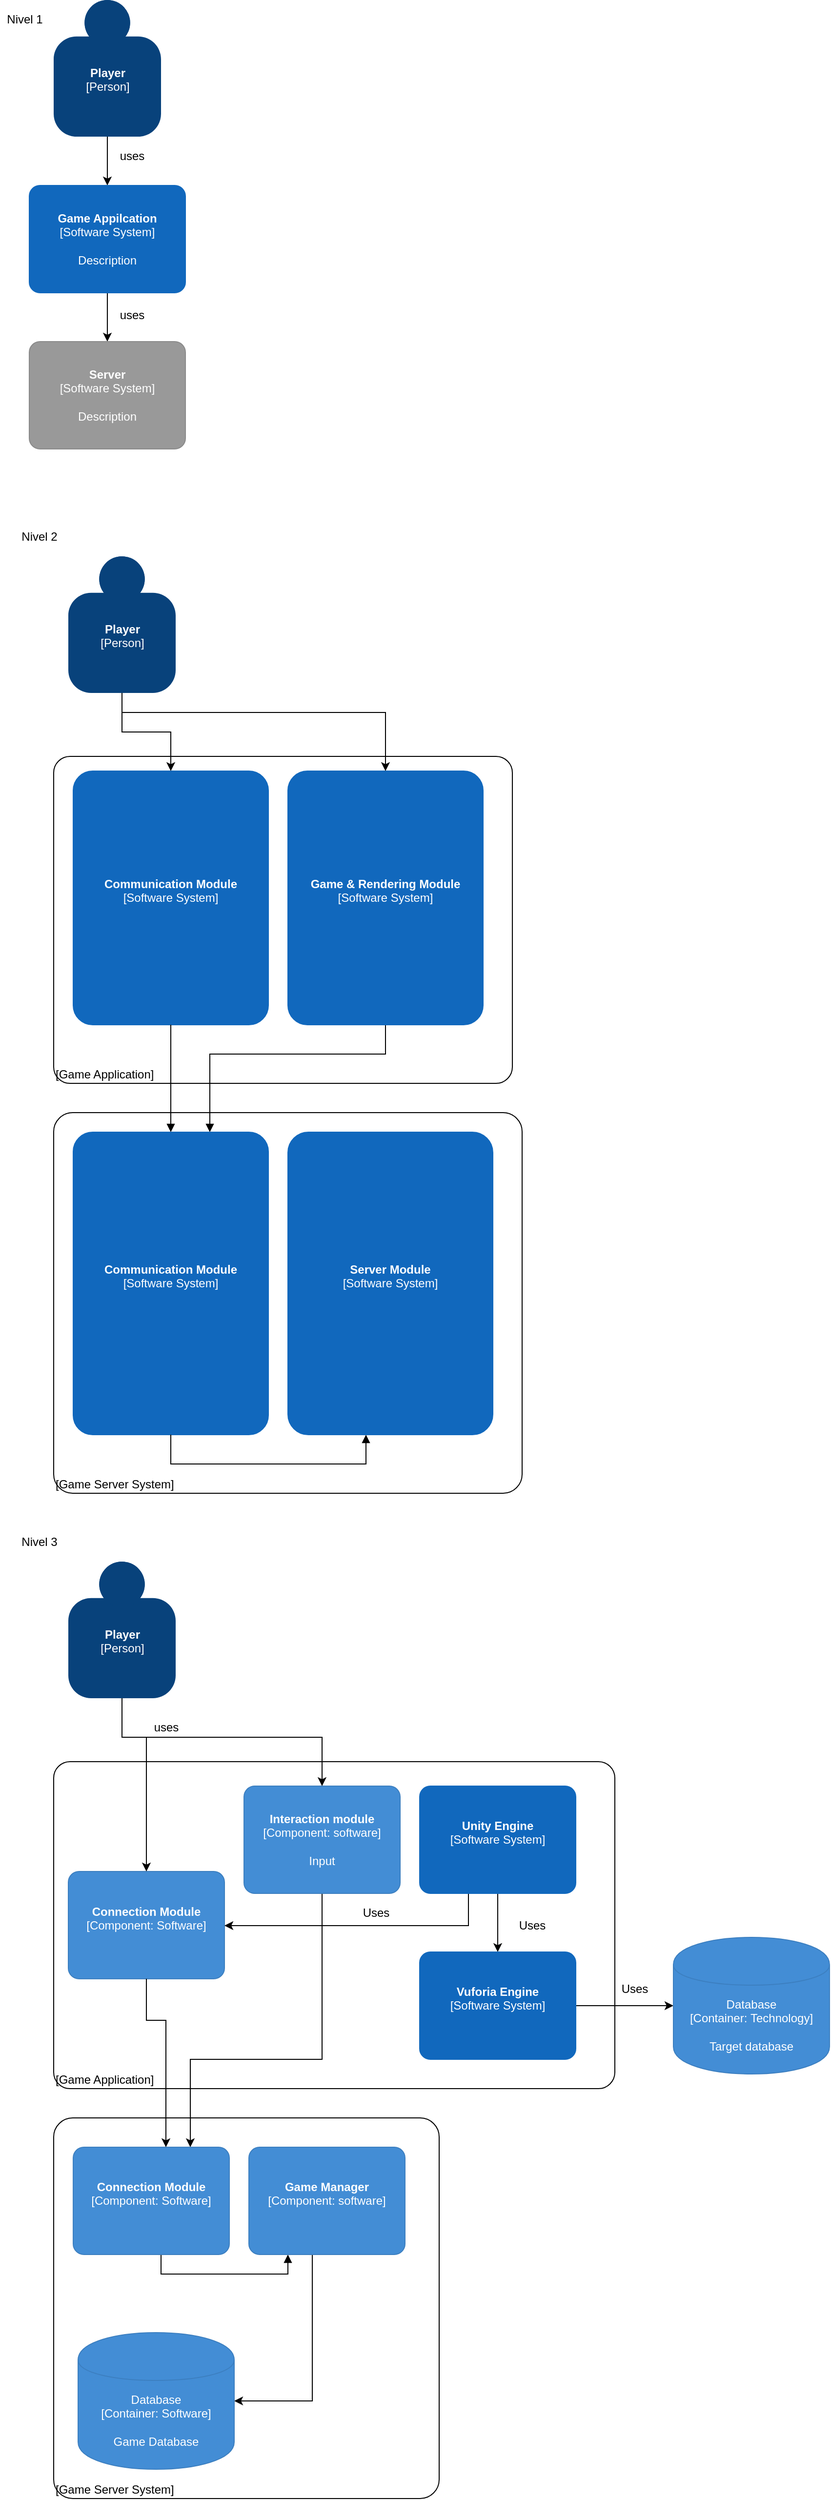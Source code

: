 <mxfile version="13.9.2" type="device"><diagram id="3t-qvbTY2t_ol4N4aGBO" name="Page-1"><mxGraphModel dx="1422" dy="1894" grid="1" gridSize="10" guides="1" tooltips="1" connect="1" arrows="1" fold="1" page="1" pageScale="1" pageWidth="850" pageHeight="1100" math="0" shadow="0"><root><mxCell id="0"/><mxCell id="1" parent="0"/><mxCell id="mgjAEViCuTVJYLTBOkz3-4" style="edgeStyle=orthogonalEdgeStyle;rounded=0;orthogonalLoop=1;jettySize=auto;html=1;" parent="1" source="mgjAEViCuTVJYLTBOkz3-1" target="mgjAEViCuTVJYLTBOkz3-2" edge="1"><mxGeometry relative="1" as="geometry"/></mxCell><object placeholders="1" c4Name="Player" c4Type="Person" c4Description="" label="&lt;b&gt;%c4Name%&lt;/b&gt;&lt;div&gt;[%c4Type%]&lt;/div&gt;&lt;br&gt;&lt;div&gt;%c4Description%&lt;/div&gt;" id="mgjAEViCuTVJYLTBOkz3-1"><mxCell style="html=1;dashed=0;whitespace=wrap;fillColor=#08427b;strokeColor=none;fontColor=#ffffff;shape=mxgraph.c4.person;align=center;metaEdit=1;points=[[0.5,0,0],[1,0.5,0],[1,0.75,0],[0.75,1,0],[0.5,1,0],[0.25,1,0],[0,0.75,0],[0,0.5,0]];metaData={&quot;c4Type&quot;:{&quot;editable&quot;:false}};" parent="1" vertex="1"><mxGeometry x="90" y="-1060" width="110" height="140" as="geometry"/></mxCell></object><mxCell id="mgjAEViCuTVJYLTBOkz3-5" style="edgeStyle=orthogonalEdgeStyle;rounded=0;orthogonalLoop=1;jettySize=auto;html=1;" parent="1" source="mgjAEViCuTVJYLTBOkz3-2" target="mgjAEViCuTVJYLTBOkz3-3" edge="1"><mxGeometry relative="1" as="geometry"/></mxCell><object placeholders="1" c4Name="Game Appilcation" c4Type="Software System" c4Description="Description" label="&lt;b&gt;%c4Name%&lt;/b&gt;&lt;div&gt;[%c4Type%]&lt;/div&gt;&lt;br&gt;&lt;div&gt;%c4Description%&lt;/div&gt;" id="mgjAEViCuTVJYLTBOkz3-2"><mxCell style="rounded=1;whiteSpace=wrap;html=1;labelBackgroundColor=none;fillColor=#1168BD;fontColor=#ffffff;align=center;arcSize=10;strokeColor=#1168BD;metaEdit=1;metaData={&quot;c4Type&quot;:{&quot;editable&quot;:false}};points=[[0.25,0,0],[0.5,0,0],[0.75,0,0],[1,0.25,0],[1,0.5,0],[1,0.75,0],[0.75,1,0],[0.5,1,0],[0.25,1,0],[0,0.75,0],[0,0.5,0],[0,0.25,0]];" parent="1" vertex="1"><mxGeometry x="65" y="-870" width="160" height="110.0" as="geometry"/></mxCell></object><object placeholders="1" c4Name="Server" c4Type="Software System" c4Description="Description" label="&lt;b&gt;%c4Name%&lt;/b&gt;&lt;div&gt;[%c4Type%]&lt;/div&gt;&lt;br&gt;&lt;div&gt;%c4Description%&lt;/div&gt;" id="mgjAEViCuTVJYLTBOkz3-3"><mxCell style="rounded=1;whiteSpace=wrap;html=1;labelBackgroundColor=none;fillColor=#999999;fontColor=#ffffff;align=center;arcSize=10;strokeColor=#8A8A8A;metaEdit=1;metaData={&quot;c4Type&quot;:{&quot;editable&quot;:false}};points=[[0.25,0,0],[0.5,0,0],[0.75,0,0],[1,0.25,0],[1,0.5,0],[1,0.75,0],[0.75,1,0],[0.5,1,0],[0.25,1,0],[0,0.75,0],[0,0.5,0],[0,0.25,0]];" parent="1" vertex="1"><mxGeometry x="65" y="-710" width="160" height="110.0" as="geometry"/></mxCell></object><mxCell id="mgjAEViCuTVJYLTBOkz3-6" value="&lt;div&gt;uses&lt;/div&gt;&lt;div&gt;&lt;br&gt;&lt;/div&gt;" style="text;html=1;align=center;verticalAlign=middle;resizable=0;points=[];autosize=1;" parent="1" vertex="1"><mxGeometry x="150" y="-745" width="40" height="30" as="geometry"/></mxCell><mxCell id="mgjAEViCuTVJYLTBOkz3-7" value="uses" style="text;html=1;align=center;verticalAlign=middle;resizable=0;points=[];autosize=1;" parent="1" vertex="1"><mxGeometry x="150" y="-910" width="40" height="20" as="geometry"/></mxCell><mxCell id="mgjAEViCuTVJYLTBOkz3-8" value="&lt;div&gt;Nivel 1&lt;/div&gt;" style="text;html=1;align=center;verticalAlign=middle;resizable=0;points=[];autosize=1;" parent="1" vertex="1"><mxGeometry x="35" y="-1050" width="50" height="20" as="geometry"/></mxCell><mxCell id="mgjAEViCuTVJYLTBOkz3-9" value="&lt;div&gt;Nivel 3&lt;/div&gt;" style="text;html=1;align=center;verticalAlign=middle;resizable=0;points=[];autosize=1;" parent="1" vertex="1"><mxGeometry x="50" y="510" width="50" height="20" as="geometry"/></mxCell><object placeholders="1" c4Name="Player" c4Type="Person" c4Description="" label="&lt;b&gt;%c4Name%&lt;/b&gt;&lt;div&gt;[%c4Type%]&lt;/div&gt;&lt;br&gt;&lt;div&gt;%c4Description%&lt;/div&gt;" id="mgjAEViCuTVJYLTBOkz3-11"><mxCell style="html=1;dashed=0;whitespace=wrap;fillColor=#08427b;strokeColor=none;fontColor=#ffffff;shape=mxgraph.c4.person;align=center;metaEdit=1;points=[[0.5,0,0],[1,0.5,0],[1,0.75,0],[0.75,1,0],[0.5,1,0],[0.25,1,0],[0,0.75,0],[0,0.5,0]];metaData={&quot;c4Type&quot;:{&quot;editable&quot;:false}};" parent="1" vertex="1"><mxGeometry x="105" y="540" width="110" height="140" as="geometry"/></mxCell></object><mxCell id="mgjAEViCuTVJYLTBOkz3-16" value="uses" style="text;html=1;align=center;verticalAlign=middle;resizable=0;points=[];autosize=1;" parent="1" vertex="1"><mxGeometry x="185" y="700" width="40" height="20" as="geometry"/></mxCell><object placeholders="1" c4Name="" c4Type="ExecutionEnvironment" c4Application="Game Application" label="&lt;div style=&quot;text-align: left&quot;&gt;%c4Name%&lt;/div&gt;&lt;div style=&quot;text-align: left&quot;&gt;[%c4Application%]&lt;/div&gt;" id="mgjAEViCuTVJYLTBOkz3-19"><mxCell style="rounded=1;whiteSpace=wrap;html=1;labelBackgroundColor=none;fillColor=#ffffff;fontColor=#000000;align=left;arcSize=5;strokeColor=#000000;verticalAlign=bottom;metaEdit=1;metaData={&quot;c4Type&quot;:{&quot;editable&quot;:false}};points=[[0.25,0,0],[0.5,0,0],[0.75,0,0],[1,0.25,0],[1,0.5,0],[1,0.75,0],[0.75,1,0],[0.5,1,0],[0.25,1,0],[0,0.75,0],[0,0.5,0],[0,0.25,0]];" parent="1" vertex="1"><mxGeometry x="90" y="745" width="575" height="335" as="geometry"/></mxCell></object><object placeholders="1" c4Name="Connection Module" c4Type="Component" c4Technology="Software" c4Description="" label="&lt;b&gt;%c4Name%&lt;/b&gt;&lt;div&gt;[%c4Type%: %c4Technology%]&lt;/div&gt;&lt;br&gt;&lt;div&gt;%c4Description%&lt;/div&gt;" id="mgjAEViCuTVJYLTBOkz3-20"><mxCell style="rounded=1;whiteSpace=wrap;html=1;labelBackgroundColor=none;fillColor=#438DD5;fontColor=#ffffff;align=center;arcSize=10;strokeColor=#3C7FC0;metaEdit=1;metaData={&quot;c4Type&quot;:{&quot;editable&quot;:false}};points=[[0.25,0,0],[0.5,0,0],[0.75,0,0],[1,0.25,0],[1,0.5,0],[1,0.75,0],[0.75,1,0],[0.5,1,0],[0.25,1,0],[0,0.75,0],[0,0.5,0],[0,0.25,0]];" parent="1" vertex="1"><mxGeometry x="105" y="857.5" width="160" height="110.0" as="geometry"/></mxCell></object><mxCell id="mgjAEViCuTVJYLTBOkz3-21" style="edgeStyle=orthogonalEdgeStyle;rounded=0;orthogonalLoop=1;jettySize=auto;html=1;" parent="1" source="mgjAEViCuTVJYLTBOkz3-11" target="mgjAEViCuTVJYLTBOkz3-20" edge="1"><mxGeometry relative="1" as="geometry"><Array as="points"><mxPoint x="160" y="720"/><mxPoint x="185" y="720"/></Array></mxGeometry></mxCell><object placeholders="1" c4Name="" c4Type="ExecutionEnvironment" c4Application="Game Server System" label="&lt;div style=&quot;text-align: left&quot;&gt;%c4Name%&lt;/div&gt;&lt;div style=&quot;text-align: left&quot;&gt;[%c4Application%]&lt;/div&gt;" id="mgjAEViCuTVJYLTBOkz3-23"><mxCell style="rounded=1;whiteSpace=wrap;html=1;labelBackgroundColor=none;fillColor=#ffffff;fontColor=#000000;align=left;arcSize=5;strokeColor=#000000;verticalAlign=bottom;metaEdit=1;metaData={&quot;c4Type&quot;:{&quot;editable&quot;:false}};points=[[0.25,0,0],[0.5,0,0],[0.75,0,0],[1,0.25,0],[1,0.5,0],[1,0.75,0],[0.75,1,0],[0.5,1,0],[0.25,1,0],[0,0.75,0],[0,0.5,0],[0,0.25,0]];" parent="1" vertex="1"><mxGeometry x="90" y="1110" width="395" height="390" as="geometry"/></mxCell></object><mxCell id="mgjAEViCuTVJYLTBOkz3-34" style="edgeStyle=orthogonalEdgeStyle;rounded=0;orthogonalLoop=1;jettySize=auto;html=1;entryX=0.75;entryY=0;entryDx=0;entryDy=0;entryPerimeter=0;" parent="1" source="mgjAEViCuTVJYLTBOkz3-25" target="mgjAEViCuTVJYLTBOkz3-32" edge="1"><mxGeometry relative="1" as="geometry"><Array as="points"><mxPoint x="365" y="1050"/><mxPoint x="230" y="1050"/></Array></mxGeometry></mxCell><object placeholders="1" c4Name="Interaction module" c4Type="Component" c4Technology="software" c4Description="Input" label="&lt;b&gt;%c4Name%&lt;/b&gt;&lt;div&gt;[%c4Type%: %c4Technology%]&lt;/div&gt;&lt;br&gt;&lt;div&gt;%c4Description%&lt;/div&gt;" id="mgjAEViCuTVJYLTBOkz3-25"><mxCell style="rounded=1;whiteSpace=wrap;html=1;labelBackgroundColor=none;fillColor=#438DD5;fontColor=#ffffff;align=center;arcSize=10;strokeColor=#3C7FC0;metaEdit=1;metaData={&quot;c4Type&quot;:{&quot;editable&quot;:false}};points=[[0.25,0,0],[0.5,0,0],[0.75,0,0],[1,0.25,0],[1,0.5,0],[1,0.75,0],[0.75,1,0],[0.5,1,0],[0.25,1,0],[0,0.75,0],[0,0.5,0],[0,0.25,0]];" parent="1" vertex="1"><mxGeometry x="285" y="770" width="160" height="110.0" as="geometry"/></mxCell></object><mxCell id="mgjAEViCuTVJYLTBOkz3-26" style="edgeStyle=orthogonalEdgeStyle;rounded=0;orthogonalLoop=1;jettySize=auto;html=1;" parent="1" source="mgjAEViCuTVJYLTBOkz3-11" target="mgjAEViCuTVJYLTBOkz3-25" edge="1"><mxGeometry relative="1" as="geometry"><Array as="points"><mxPoint x="160" y="720"/><mxPoint x="365" y="720"/></Array></mxGeometry></mxCell><mxCell id="mgjAEViCuTVJYLTBOkz3-30" style="edgeStyle=orthogonalEdgeStyle;rounded=0;orthogonalLoop=1;jettySize=auto;html=1;" parent="1" source="mgjAEViCuTVJYLTBOkz3-28" target="mgjAEViCuTVJYLTBOkz3-29" edge="1"><mxGeometry relative="1" as="geometry"/></mxCell><mxCell id="mgjAEViCuTVJYLTBOkz3-36" style="edgeStyle=orthogonalEdgeStyle;rounded=0;orthogonalLoop=1;jettySize=auto;html=1;" parent="1" source="mgjAEViCuTVJYLTBOkz3-28" target="mgjAEViCuTVJYLTBOkz3-20" edge="1"><mxGeometry relative="1" as="geometry"><Array as="points"><mxPoint x="515" y="913"/></Array></mxGeometry></mxCell><object placeholders="1" c4Name="Unity Engine" c4Type="Software System" c4Description="" label="&lt;b&gt;%c4Name%&lt;/b&gt;&lt;div&gt;[%c4Type%]&lt;/div&gt;&lt;br&gt;&lt;div&gt;%c4Description%&lt;/div&gt;" id="mgjAEViCuTVJYLTBOkz3-28"><mxCell style="rounded=1;whiteSpace=wrap;html=1;labelBackgroundColor=none;fillColor=#1168BD;fontColor=#ffffff;align=center;arcSize=10;strokeColor=#1168BD;metaEdit=1;metaData={&quot;c4Type&quot;:{&quot;editable&quot;:false}};points=[[0.25,0,0],[0.5,0,0],[0.75,0,0],[1,0.25,0],[1,0.5,0],[1,0.75,0],[0.75,1,0],[0.5,1,0],[0.25,1,0],[0,0.75,0],[0,0.5,0],[0,0.25,0]];" parent="1" vertex="1"><mxGeometry x="465" y="770" width="160" height="110.0" as="geometry"/></mxCell></object><mxCell id="mgjAEViCuTVJYLTBOkz3-39" style="edgeStyle=orthogonalEdgeStyle;rounded=0;orthogonalLoop=1;jettySize=auto;html=1;entryX=0;entryY=0.5;entryDx=0;entryDy=0;entryPerimeter=0;" parent="1" source="mgjAEViCuTVJYLTBOkz3-29" target="mgjAEViCuTVJYLTBOkz3-38" edge="1"><mxGeometry relative="1" as="geometry"/></mxCell><object placeholders="1" c4Name="Vuforia Engine" c4Type="Software System" c4Description="" label="&lt;b&gt;%c4Name%&lt;/b&gt;&lt;div&gt;[%c4Type%]&lt;/div&gt;&lt;br&gt;&lt;div&gt;%c4Description%&lt;/div&gt;" id="mgjAEViCuTVJYLTBOkz3-29"><mxCell style="rounded=1;whiteSpace=wrap;html=1;labelBackgroundColor=none;fillColor=#1168BD;fontColor=#ffffff;align=center;arcSize=10;strokeColor=#1168BD;metaEdit=1;metaData={&quot;c4Type&quot;:{&quot;editable&quot;:false}};points=[[0.25,0,0],[0.5,0,0],[0.75,0,0],[1,0.25,0],[1,0.5,0],[1,0.75,0],[0.75,1,0],[0.5,1,0],[0.25,1,0],[0,0.75,0],[0,0.5,0],[0,0.25,0]];" parent="1" vertex="1"><mxGeometry x="465" y="940" width="160" height="110.0" as="geometry"/></mxCell></object><mxCell id="mgjAEViCuTVJYLTBOkz3-31" value="Uses" style="text;html=1;align=center;verticalAlign=middle;resizable=0;points=[];autosize=1;" parent="1" vertex="1"><mxGeometry x="555" y="902.5" width="50" height="20" as="geometry"/></mxCell><mxCell id="mgjAEViCuTVJYLTBOkz3-77" style="edgeStyle=orthogonalEdgeStyle;rounded=0;orthogonalLoop=1;jettySize=auto;html=1;entryX=0.25;entryY=1;entryDx=0;entryDy=0;entryPerimeter=0;startArrow=none;startFill=0;endArrow=block;endFill=1;" parent="1" source="mgjAEViCuTVJYLTBOkz3-32" target="mgjAEViCuTVJYLTBOkz3-35" edge="1"><mxGeometry relative="1" as="geometry"><Array as="points"><mxPoint x="200" y="1270"/><mxPoint x="330" y="1270"/></Array></mxGeometry></mxCell><object placeholders="1" c4Name="Connection Module" c4Type="Component" c4Technology="Software" c4Description="" label="&lt;b&gt;%c4Name%&lt;/b&gt;&lt;div&gt;[%c4Type%: %c4Technology%]&lt;/div&gt;&lt;br&gt;&lt;div&gt;%c4Description%&lt;/div&gt;" id="mgjAEViCuTVJYLTBOkz3-32"><mxCell style="rounded=1;whiteSpace=wrap;html=1;labelBackgroundColor=none;fillColor=#438DD5;fontColor=#ffffff;align=center;arcSize=10;strokeColor=#3C7FC0;metaEdit=1;metaData={&quot;c4Type&quot;:{&quot;editable&quot;:false}};points=[[0.25,0,0],[0.5,0,0],[0.75,0,0],[1,0.25,0],[1,0.5,0],[1,0.75,0],[0.75,1,0],[0.5,1,0],[0.25,1,0],[0,0.75,0],[0,0.5,0],[0,0.25,0]];" parent="1" vertex="1"><mxGeometry x="110" y="1140" width="160" height="110.0" as="geometry"/></mxCell></object><mxCell id="mgjAEViCuTVJYLTBOkz3-33" style="edgeStyle=orthogonalEdgeStyle;rounded=0;orthogonalLoop=1;jettySize=auto;html=1;" parent="1" source="mgjAEViCuTVJYLTBOkz3-20" target="mgjAEViCuTVJYLTBOkz3-32" edge="1"><mxGeometry relative="1" as="geometry"><Array as="points"><mxPoint x="185" y="1010"/><mxPoint x="205" y="1010"/></Array></mxGeometry></mxCell><mxCell id="mgjAEViCuTVJYLTBOkz3-42" style="edgeStyle=orthogonalEdgeStyle;rounded=0;orthogonalLoop=1;jettySize=auto;html=1;" parent="1" source="mgjAEViCuTVJYLTBOkz3-35" target="mgjAEViCuTVJYLTBOkz3-41" edge="1"><mxGeometry relative="1" as="geometry"><Array as="points"><mxPoint x="355" y="1400"/></Array></mxGeometry></mxCell><object placeholders="1" c4Name="Game Manager" c4Type="Component" c4Technology="software" c4Description="" label="&lt;b&gt;%c4Name%&lt;/b&gt;&lt;div&gt;[%c4Type%: %c4Technology%]&lt;/div&gt;&lt;br&gt;&lt;div&gt;%c4Description%&lt;/div&gt;" id="mgjAEViCuTVJYLTBOkz3-35"><mxCell style="rounded=1;whiteSpace=wrap;html=1;labelBackgroundColor=none;fillColor=#438DD5;fontColor=#ffffff;align=center;arcSize=10;strokeColor=#3C7FC0;metaEdit=1;metaData={&quot;c4Type&quot;:{&quot;editable&quot;:false}};points=[[0.25,0,0],[0.5,0,0],[0.75,0,0],[1,0.25,0],[1,0.5,0],[1,0.75,0],[0.75,1,0],[0.5,1,0],[0.25,1,0],[0,0.75,0],[0,0.5,0],[0,0.25,0]];" parent="1" vertex="1"><mxGeometry x="290" y="1140" width="160" height="110.0" as="geometry"/></mxCell></object><mxCell id="mgjAEViCuTVJYLTBOkz3-37" value="Uses" style="text;html=1;align=center;verticalAlign=middle;resizable=0;points=[];autosize=1;" parent="1" vertex="1"><mxGeometry x="395" y="890" width="50" height="20" as="geometry"/></mxCell><object placeholders="1" c4Type="Database" c4Technology="Technology" c4Description="Target database" label="%c4Type%&lt;div&gt;[Container:&amp;nbsp;%c4Technology%]&lt;/div&gt;&lt;br&gt;&lt;div&gt;%c4Description%&lt;/div&gt;" id="mgjAEViCuTVJYLTBOkz3-38"><mxCell style="shape=cylinder;whiteSpace=wrap;html=1;boundedLbl=1;rounded=0;labelBackgroundColor=none;fillColor=#438DD5;fontSize=12;fontColor=#ffffff;align=center;strokeColor=#3C7FC0;metaEdit=1;points=[[0.5,0,0],[1,0.25,0],[1,0.5,0],[1,0.75,0],[0.5,1,0],[0,0.75,0],[0,0.5,0],[0,0.25,0]];metaData={&quot;c4Type&quot;:{&quot;editable&quot;:false}};" parent="1" vertex="1"><mxGeometry x="725" y="925" width="160" height="140" as="geometry"/></mxCell></object><mxCell id="mgjAEViCuTVJYLTBOkz3-40" value="&lt;div&gt;Uses&lt;/div&gt;" style="text;html=1;align=center;verticalAlign=middle;resizable=0;points=[];autosize=1;" parent="1" vertex="1"><mxGeometry x="660" y="967.5" width="50" height="20" as="geometry"/></mxCell><object placeholders="1" c4Type="Database" c4Technology="Software" c4Description="Game Database" label="%c4Type%&lt;div&gt;[Container:&amp;nbsp;%c4Technology%]&lt;/div&gt;&lt;br&gt;&lt;div&gt;%c4Description%&lt;/div&gt;" id="mgjAEViCuTVJYLTBOkz3-41"><mxCell style="shape=cylinder;whiteSpace=wrap;html=1;boundedLbl=1;rounded=0;labelBackgroundColor=none;fillColor=#438DD5;fontSize=12;fontColor=#ffffff;align=center;strokeColor=#3C7FC0;metaEdit=1;points=[[0.5,0,0],[1,0.25,0],[1,0.5,0],[1,0.75,0],[0.5,1,0],[0,0.75,0],[0,0.5,0],[0,0.25,0]];metaData={&quot;c4Type&quot;:{&quot;editable&quot;:false}};" parent="1" vertex="1"><mxGeometry x="115" y="1330" width="160" height="140" as="geometry"/></mxCell></object><mxCell id="mgjAEViCuTVJYLTBOkz3-43" value="&lt;div&gt;Nivel 2&lt;/div&gt;" style="text;html=1;align=center;verticalAlign=middle;resizable=0;points=[];autosize=1;" parent="1" vertex="1"><mxGeometry x="50" y="-520" width="50" height="20" as="geometry"/></mxCell><object placeholders="1" c4Name="Player" c4Type="Person" c4Description="" label="&lt;b&gt;%c4Name%&lt;/b&gt;&lt;div&gt;[%c4Type%]&lt;/div&gt;&lt;br&gt;&lt;div&gt;%c4Description%&lt;/div&gt;" id="mgjAEViCuTVJYLTBOkz3-44"><mxCell style="html=1;dashed=0;whitespace=wrap;fillColor=#08427b;strokeColor=none;fontColor=#ffffff;shape=mxgraph.c4.person;align=center;metaEdit=1;points=[[0.5,0,0],[1,0.5,0],[1,0.75,0],[0.75,1,0],[0.5,1,0],[0.25,1,0],[0,0.75,0],[0,0.5,0]];metaData={&quot;c4Type&quot;:{&quot;editable&quot;:false}};" parent="1" vertex="1"><mxGeometry x="105" y="-490" width="110" height="140" as="geometry"/></mxCell></object><object placeholders="1" c4Name="" c4Type="ExecutionEnvironment" c4Application="Game Application" label="&lt;div style=&quot;text-align: left&quot;&gt;%c4Name%&lt;/div&gt;&lt;div style=&quot;text-align: left&quot;&gt;[%c4Application%]&lt;/div&gt;" id="mgjAEViCuTVJYLTBOkz3-46"><mxCell style="rounded=1;whiteSpace=wrap;html=1;labelBackgroundColor=none;fillColor=#ffffff;fontColor=#000000;align=left;arcSize=5;strokeColor=#000000;verticalAlign=bottom;metaEdit=1;metaData={&quot;c4Type&quot;:{&quot;editable&quot;:false}};points=[[0.25,0,0],[0.5,0,0],[0.75,0,0],[1,0.25,0],[1,0.5,0],[1,0.75,0],[0.75,1,0],[0.5,1,0],[0.25,1,0],[0,0.75,0],[0,0.5,0],[0,0.25,0]];" parent="1" vertex="1"><mxGeometry x="90" y="-285" width="470" height="335" as="geometry"/></mxCell></object><object placeholders="1" c4Name="" c4Type="ExecutionEnvironment" c4Application="Game Server System" label="&lt;div style=&quot;text-align: left&quot;&gt;%c4Name%&lt;/div&gt;&lt;div style=&quot;text-align: left&quot;&gt;[%c4Application%]&lt;/div&gt;" id="mgjAEViCuTVJYLTBOkz3-49"><mxCell style="rounded=1;whiteSpace=wrap;html=1;labelBackgroundColor=none;fillColor=#ffffff;fontColor=#000000;align=left;arcSize=5;strokeColor=#000000;verticalAlign=bottom;metaEdit=1;metaData={&quot;c4Type&quot;:{&quot;editable&quot;:false}};points=[[0.25,0,0],[0.5,0,0],[0.75,0,0],[1,0.25,0],[1,0.5,0],[1,0.75,0],[0.75,1,0],[0.5,1,0],[0.25,1,0],[0,0.75,0],[0,0.5,0],[0,0.25,0]];" parent="1" vertex="1"><mxGeometry x="90" y="80" width="480" height="390" as="geometry"/></mxCell></object><object placeholders="1" c4Name="Communication Module" c4Type="Software System" c4Description="" label="&lt;b&gt;%c4Name%&lt;/b&gt;&lt;div&gt;[%c4Type%]&lt;/div&gt;&lt;br&gt;&lt;div&gt;%c4Description%&lt;/div&gt;" id="mgjAEViCuTVJYLTBOkz3-67"><mxCell style="rounded=1;whiteSpace=wrap;html=1;labelBackgroundColor=none;fillColor=#1168BD;fontColor=#ffffff;align=center;arcSize=10;strokeColor=#1168BD;metaEdit=1;metaData={&quot;c4Type&quot;:{&quot;editable&quot;:false}};points=[[0.25,0,0],[0.5,0,0],[0.75,0,0],[1,0.25,0],[1,0.5,0],[1,0.75,0],[0.75,1,0],[0.5,1,0],[0.25,1,0],[0,0.75,0],[0,0.5,0],[0,0.25,0]];" parent="1" vertex="1"><mxGeometry x="110" y="-270" width="200" height="260" as="geometry"/></mxCell></object><mxCell id="mgjAEViCuTVJYLTBOkz3-74" style="edgeStyle=orthogonalEdgeStyle;rounded=0;orthogonalLoop=1;jettySize=auto;html=1;startArrow=none;startFill=0;endArrow=block;endFill=1;" parent="1" source="mgjAEViCuTVJYLTBOkz3-68" target="mgjAEViCuTVJYLTBOkz3-71" edge="1"><mxGeometry relative="1" as="geometry"><Array as="points"><mxPoint x="430" y="20"/><mxPoint x="250" y="20"/></Array></mxGeometry></mxCell><object placeholders="1" c4Name="Game &amp; Rendering Module" c4Type="Software System" c4Description="" label="&lt;b&gt;%c4Name%&lt;/b&gt;&lt;div&gt;[%c4Type%]&lt;/div&gt;&lt;br&gt;&lt;div&gt;%c4Description%&lt;/div&gt;" id="mgjAEViCuTVJYLTBOkz3-68"><mxCell style="rounded=1;whiteSpace=wrap;html=1;labelBackgroundColor=none;fillColor=#1168BD;fontColor=#ffffff;align=center;arcSize=10;strokeColor=#1168BD;metaEdit=1;metaData={&quot;c4Type&quot;:{&quot;editable&quot;:false}};points=[[0.25,0,0],[0.5,0,0],[0.75,0,0],[1,0.25,0],[1,0.5,0],[1,0.75,0],[0.75,1,0],[0.5,1,0],[0.25,1,0],[0,0.75,0],[0,0.5,0],[0,0.25,0]];" parent="1" vertex="1"><mxGeometry x="330" y="-270" width="200" height="260" as="geometry"/></mxCell></object><mxCell id="mgjAEViCuTVJYLTBOkz3-70" style="edgeStyle=orthogonalEdgeStyle;rounded=0;orthogonalLoop=1;jettySize=auto;html=1;" parent="1" source="mgjAEViCuTVJYLTBOkz3-44" target="mgjAEViCuTVJYLTBOkz3-68" edge="1"><mxGeometry relative="1" as="geometry"><Array as="points"><mxPoint x="160" y="-330"/><mxPoint x="430" y="-330"/></Array></mxGeometry></mxCell><mxCell id="mgjAEViCuTVJYLTBOkz3-69" style="edgeStyle=orthogonalEdgeStyle;rounded=0;orthogonalLoop=1;jettySize=auto;html=1;" parent="1" source="mgjAEViCuTVJYLTBOkz3-44" target="mgjAEViCuTVJYLTBOkz3-67" edge="1"><mxGeometry relative="1" as="geometry"/></mxCell><mxCell id="mgjAEViCuTVJYLTBOkz3-73" style="edgeStyle=orthogonalEdgeStyle;rounded=0;orthogonalLoop=1;jettySize=auto;html=1;endArrow=none;endFill=0;startArrow=block;startFill=1;" parent="1" source="mgjAEViCuTVJYLTBOkz3-71" target="mgjAEViCuTVJYLTBOkz3-67" edge="1"><mxGeometry relative="1" as="geometry"/></mxCell><object placeholders="1" c4Name="Communication Module " c4Type="Software System" c4Description="" label="&lt;b&gt;%c4Name%&lt;/b&gt;&lt;div&gt;[%c4Type%]&lt;/div&gt;&lt;br&gt;&lt;div&gt;%c4Description%&lt;/div&gt;" id="mgjAEViCuTVJYLTBOkz3-71"><mxCell style="rounded=1;whiteSpace=wrap;html=1;labelBackgroundColor=none;fillColor=#1168BD;fontColor=#ffffff;align=center;arcSize=10;strokeColor=#1168BD;metaEdit=1;metaData={&quot;c4Type&quot;:{&quot;editable&quot;:false}};points=[[0.25,0,0],[0.5,0,0],[0.75,0,0],[1,0.25,0],[1,0.5,0],[1,0.75,0],[0.75,1,0],[0.5,1,0],[0.25,1,0],[0,0.75,0],[0,0.5,0],[0,0.25,0]];" parent="1" vertex="1"><mxGeometry x="110" y="100" width="200" height="310" as="geometry"/></mxCell></object><mxCell id="mgjAEViCuTVJYLTBOkz3-75" style="edgeStyle=orthogonalEdgeStyle;rounded=0;orthogonalLoop=1;jettySize=auto;html=1;startArrow=block;startFill=1;endArrow=none;endFill=0;" parent="1" source="mgjAEViCuTVJYLTBOkz3-72" target="mgjAEViCuTVJYLTBOkz3-71" edge="1"><mxGeometry relative="1" as="geometry"><Array as="points"><mxPoint x="410" y="440"/><mxPoint x="210" y="440"/></Array></mxGeometry></mxCell><object placeholders="1" c4Name="Server Module " c4Type="Software System" c4Description="" label="&lt;b&gt;%c4Name%&lt;/b&gt;&lt;div&gt;[%c4Type%]&lt;/div&gt;&lt;br&gt;&lt;div&gt;%c4Description%&lt;/div&gt;" id="mgjAEViCuTVJYLTBOkz3-72"><mxCell style="rounded=1;whiteSpace=wrap;html=1;labelBackgroundColor=none;fillColor=#1168BD;fontColor=#ffffff;align=center;arcSize=10;strokeColor=#1168BD;metaEdit=1;metaData={&quot;c4Type&quot;:{&quot;editable&quot;:false}};points=[[0.25,0,0],[0.5,0,0],[0.75,0,0],[1,0.25,0],[1,0.5,0],[1,0.75,0],[0.75,1,0],[0.5,1,0],[0.25,1,0],[0,0.75,0],[0,0.5,0],[0,0.25,0]];" parent="1" vertex="1"><mxGeometry x="330" y="100" width="210" height="310" as="geometry"/></mxCell></object></root></mxGraphModel></diagram></mxfile>